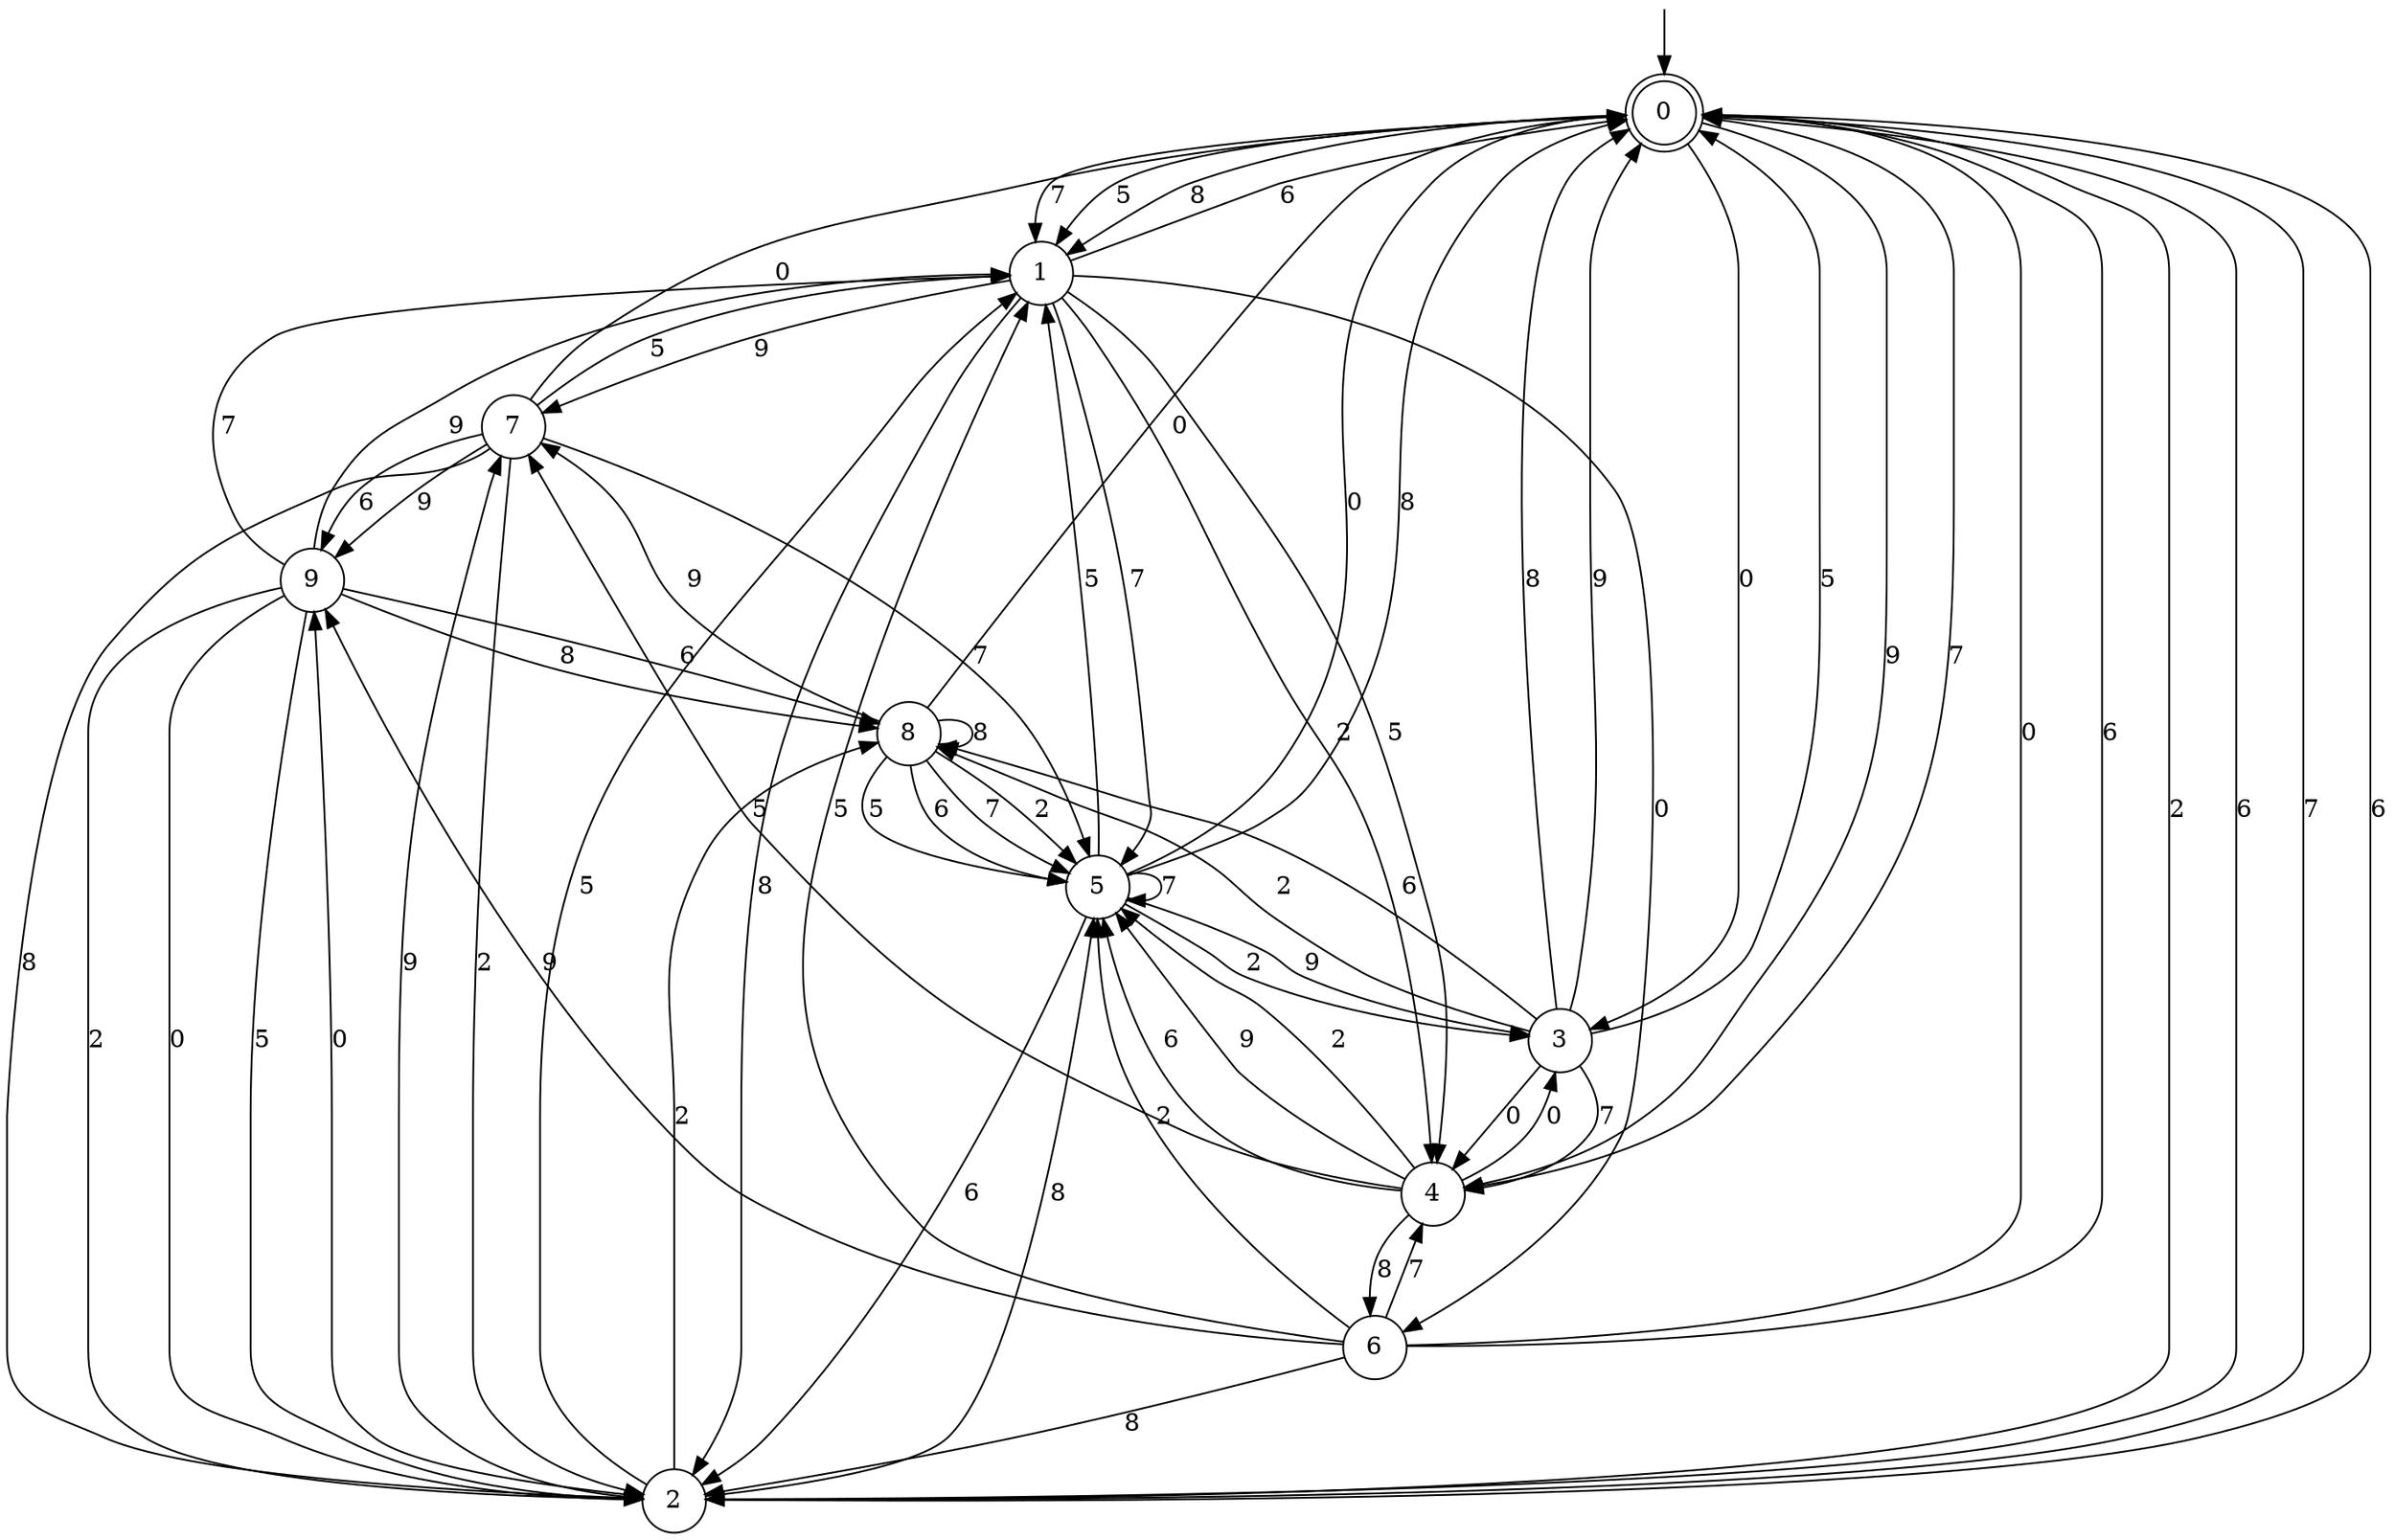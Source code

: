 digraph g {

	s0 [shape="doublecircle" label="0"];
	s1 [shape="circle" label="1"];
	s2 [shape="circle" label="2"];
	s3 [shape="circle" label="3"];
	s4 [shape="circle" label="4"];
	s5 [shape="circle" label="5"];
	s6 [shape="circle" label="6"];
	s7 [shape="circle" label="7"];
	s8 [shape="circle" label="8"];
	s9 [shape="circle" label="9"];
	s0 -> s1 [label="7"];
	s0 -> s2 [label="2"];
	s0 -> s1 [label="5"];
	s0 -> s3 [label="0"];
	s0 -> s2 [label="6"];
	s0 -> s1 [label="8"];
	s0 -> s4 [label="9"];
	s1 -> s5 [label="7"];
	s1 -> s4 [label="2"];
	s1 -> s4 [label="5"];
	s1 -> s6 [label="0"];
	s1 -> s0 [label="6"];
	s1 -> s2 [label="8"];
	s1 -> s7 [label="9"];
	s2 -> s0 [label="7"];
	s2 -> s8 [label="2"];
	s2 -> s1 [label="5"];
	s2 -> s9 [label="0"];
	s2 -> s0 [label="6"];
	s2 -> s5 [label="8"];
	s2 -> s7 [label="9"];
	s3 -> s4 [label="7"];
	s3 -> s8 [label="2"];
	s3 -> s0 [label="5"];
	s3 -> s4 [label="0"];
	s3 -> s8 [label="6"];
	s3 -> s0 [label="8"];
	s3 -> s0 [label="9"];
	s4 -> s0 [label="7"];
	s4 -> s5 [label="2"];
	s4 -> s7 [label="5"];
	s4 -> s3 [label="0"];
	s4 -> s5 [label="6"];
	s4 -> s6 [label="8"];
	s4 -> s5 [label="9"];
	s5 -> s5 [label="7"];
	s5 -> s3 [label="2"];
	s5 -> s1 [label="5"];
	s5 -> s0 [label="0"];
	s5 -> s2 [label="6"];
	s5 -> s0 [label="8"];
	s5 -> s3 [label="9"];
	s6 -> s4 [label="7"];
	s6 -> s5 [label="2"];
	s6 -> s1 [label="5"];
	s6 -> s0 [label="0"];
	s6 -> s0 [label="6"];
	s6 -> s2 [label="8"];
	s6 -> s9 [label="9"];
	s7 -> s5 [label="7"];
	s7 -> s2 [label="2"];
	s7 -> s1 [label="5"];
	s7 -> s0 [label="0"];
	s7 -> s9 [label="6"];
	s7 -> s2 [label="8"];
	s7 -> s9 [label="9"];
	s8 -> s5 [label="7"];
	s8 -> s5 [label="2"];
	s8 -> s5 [label="5"];
	s8 -> s0 [label="0"];
	s8 -> s5 [label="6"];
	s8 -> s8 [label="8"];
	s8 -> s7 [label="9"];
	s9 -> s1 [label="7"];
	s9 -> s2 [label="2"];
	s9 -> s2 [label="5"];
	s9 -> s2 [label="0"];
	s9 -> s8 [label="6"];
	s9 -> s8 [label="8"];
	s9 -> s1 [label="9"];

__start0 [label="" shape="none" width="0" height="0"];
__start0 -> s0;

}

